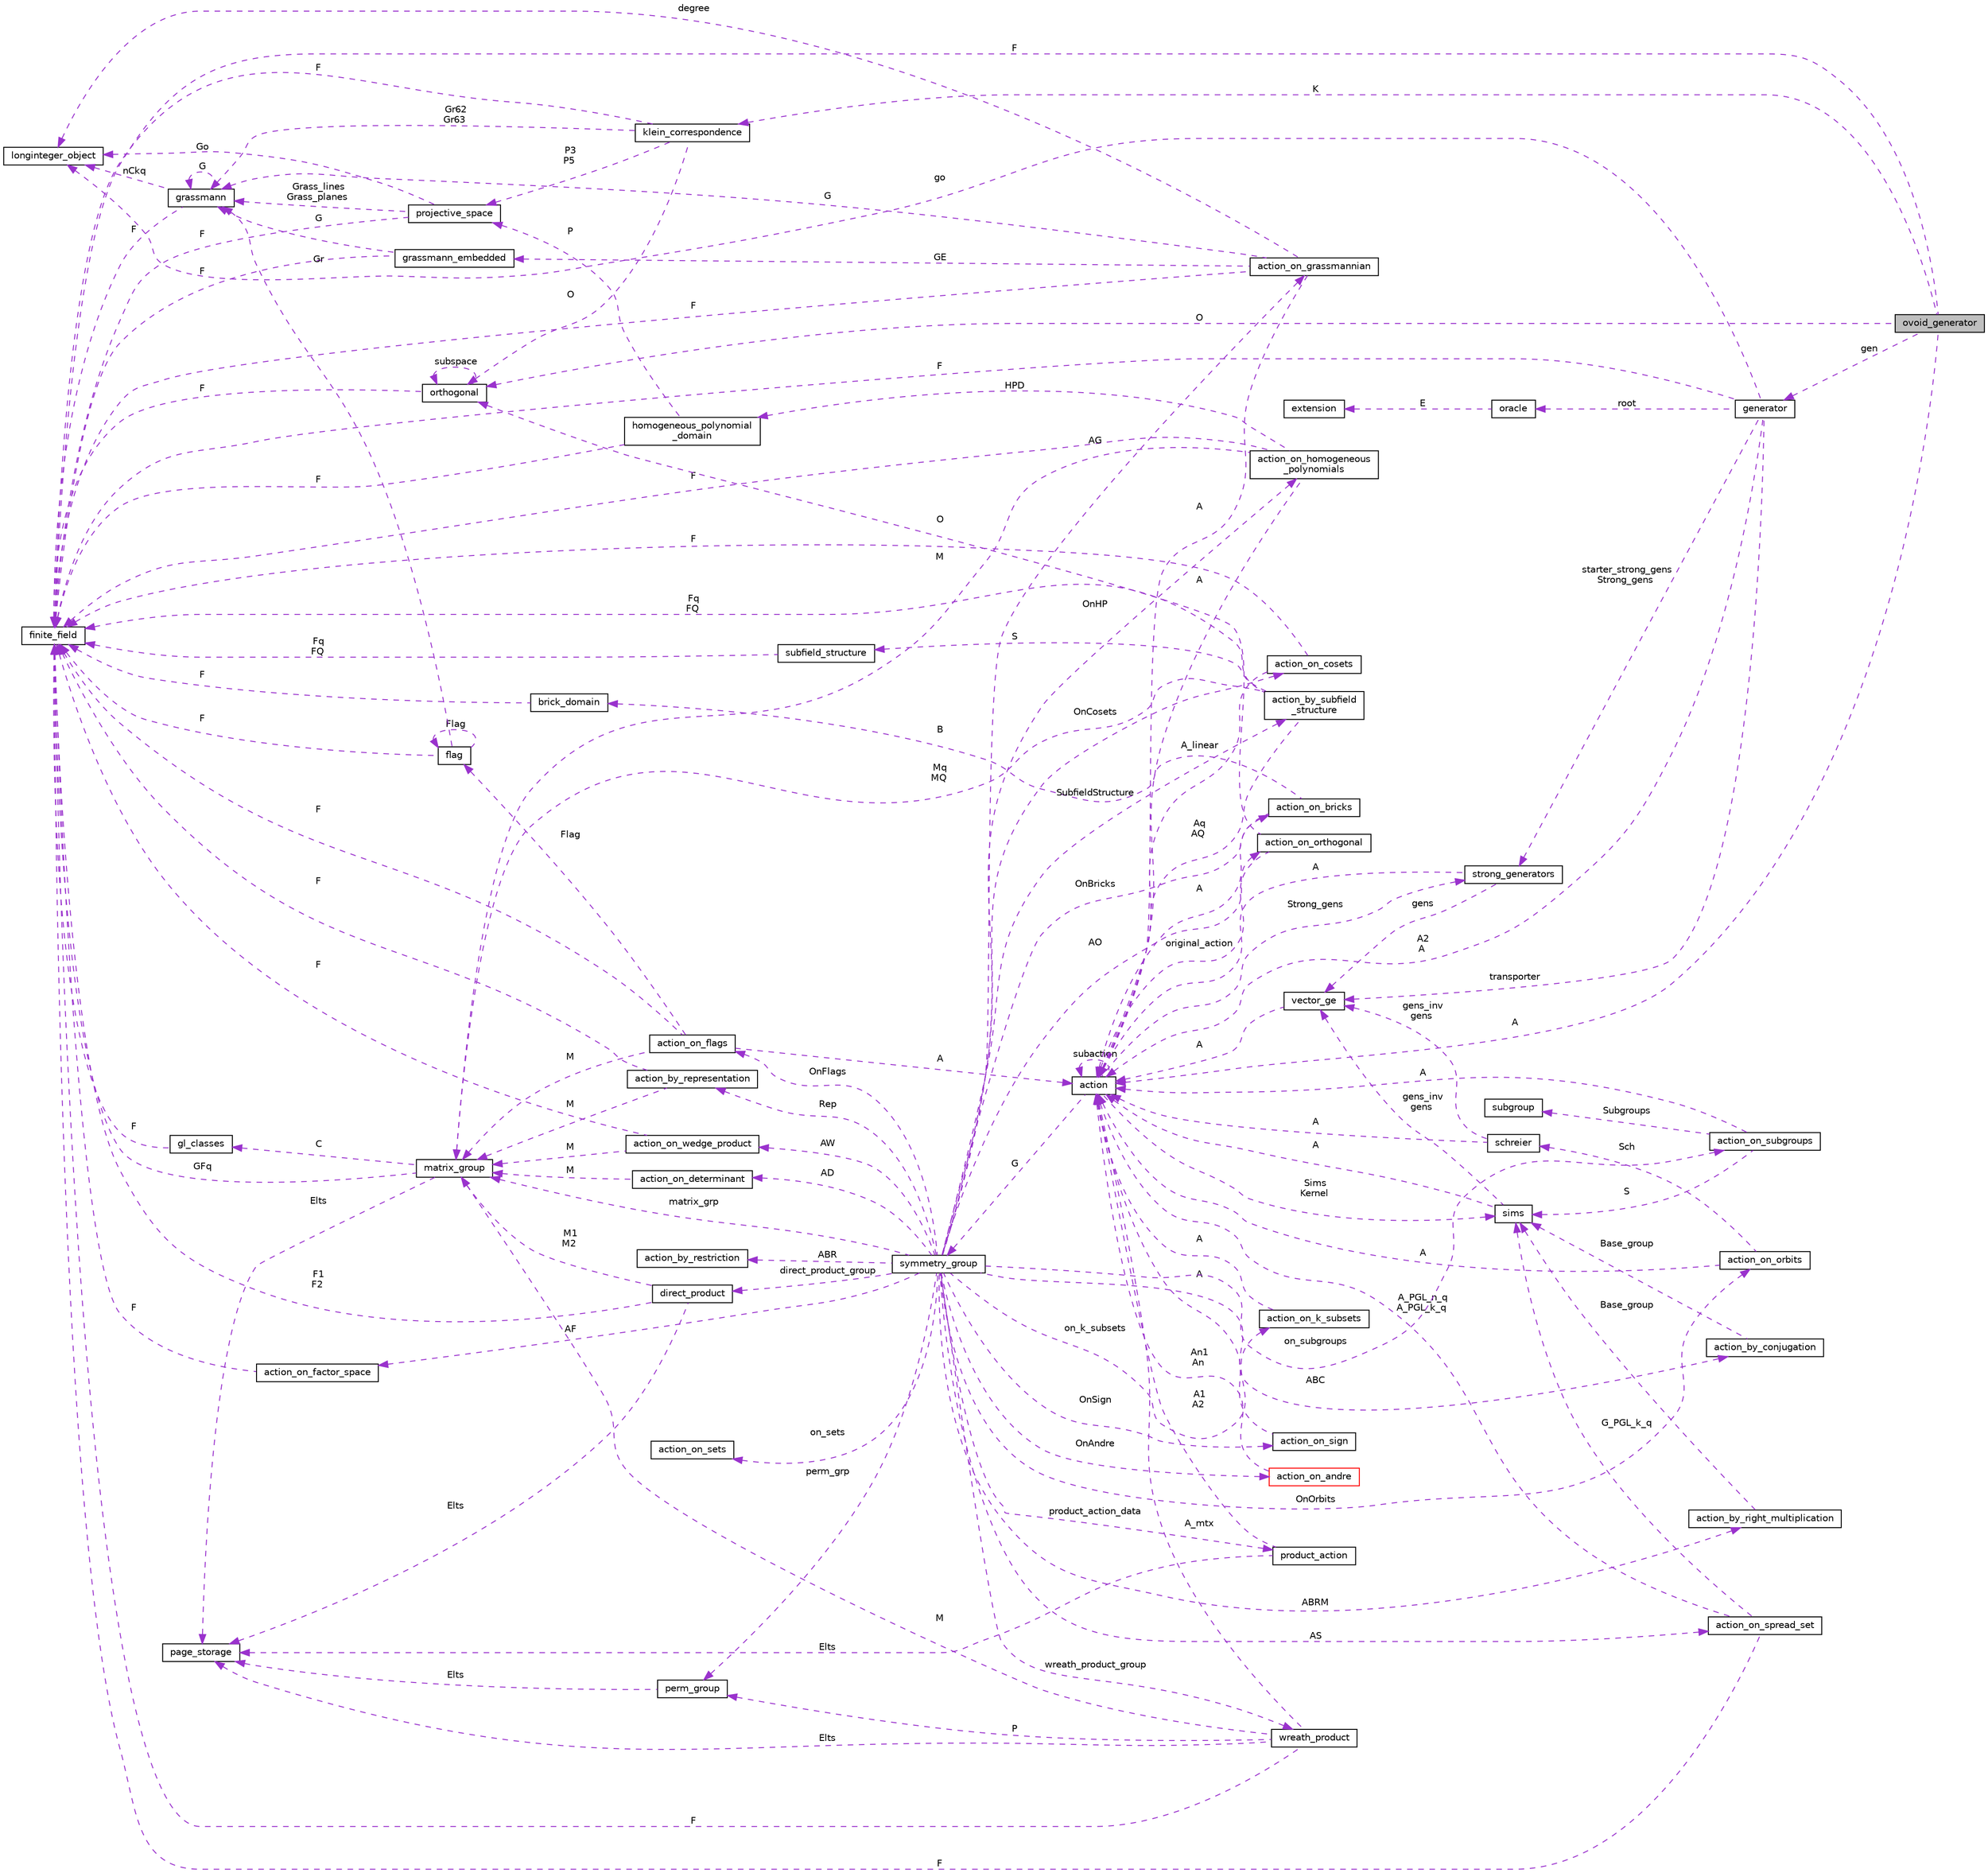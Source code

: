 digraph "ovoid_generator"
{
  edge [fontname="Helvetica",fontsize="10",labelfontname="Helvetica",labelfontsize="10"];
  node [fontname="Helvetica",fontsize="10",shape=record];
  rankdir="LR";
  Node1 [label="ovoid_generator",height=0.2,width=0.4,color="black", fillcolor="grey75", style="filled", fontcolor="black"];
  Node2 -> Node1 [dir="back",color="darkorchid3",fontsize="10",style="dashed",label=" gen" ,fontname="Helvetica"];
  Node2 [label="generator",height=0.2,width=0.4,color="black", fillcolor="white", style="filled",URL="$d7/d73/classgenerator.html"];
  Node3 -> Node2 [dir="back",color="darkorchid3",fontsize="10",style="dashed",label=" go" ,fontname="Helvetica"];
  Node3 [label="longinteger_object",height=0.2,width=0.4,color="black", fillcolor="white", style="filled",URL="$dd/d7e/classlonginteger__object.html"];
  Node4 -> Node2 [dir="back",color="darkorchid3",fontsize="10",style="dashed",label=" A2\nA" ,fontname="Helvetica"];
  Node4 [label="action",height=0.2,width=0.4,color="black", fillcolor="white", style="filled",URL="$d2/d86/classaction.html"];
  Node5 -> Node4 [dir="back",color="darkorchid3",fontsize="10",style="dashed",label=" G" ,fontname="Helvetica"];
  Node5 [label="symmetry_group",height=0.2,width=0.4,color="black", fillcolor="white", style="filled",URL="$dd/d3b/unionsymmetry__group.html"];
  Node6 -> Node5 [dir="back",color="darkorchid3",fontsize="10",style="dashed",label=" product_action_data" ,fontname="Helvetica"];
  Node6 [label="product_action",height=0.2,width=0.4,color="black", fillcolor="white", style="filled",URL="$d8/d74/classproduct__action.html"];
  Node7 -> Node6 [dir="back",color="darkorchid3",fontsize="10",style="dashed",label=" Elts" ,fontname="Helvetica"];
  Node7 [label="page_storage",height=0.2,width=0.4,color="black", fillcolor="white", style="filled",URL="$dc/d72/classpage__storage.html"];
  Node4 -> Node6 [dir="back",color="darkorchid3",fontsize="10",style="dashed",label=" A1\nA2" ,fontname="Helvetica"];
  Node8 -> Node5 [dir="back",color="darkorchid3",fontsize="10",style="dashed",label=" ABR" ,fontname="Helvetica"];
  Node8 [label="action_by_restriction",height=0.2,width=0.4,color="black", fillcolor="white", style="filled",URL="$d1/d7e/classaction__by__restriction.html"];
  Node9 -> Node5 [dir="back",color="darkorchid3",fontsize="10",style="dashed",label=" OnFlags" ,fontname="Helvetica"];
  Node9 [label="action_on_flags",height=0.2,width=0.4,color="black", fillcolor="white", style="filled",URL="$dd/dc4/classaction__on__flags.html"];
  Node4 -> Node9 [dir="back",color="darkorchid3",fontsize="10",style="dashed",label=" A" ,fontname="Helvetica"];
  Node10 -> Node9 [dir="back",color="darkorchid3",fontsize="10",style="dashed",label=" M" ,fontname="Helvetica"];
  Node10 [label="matrix_group",height=0.2,width=0.4,color="black", fillcolor="white", style="filled",URL="$d3/ded/classmatrix__group.html"];
  Node7 -> Node10 [dir="back",color="darkorchid3",fontsize="10",style="dashed",label=" Elts" ,fontname="Helvetica"];
  Node11 -> Node10 [dir="back",color="darkorchid3",fontsize="10",style="dashed",label=" C" ,fontname="Helvetica"];
  Node11 [label="gl_classes",height=0.2,width=0.4,color="black", fillcolor="white", style="filled",URL="$d6/dab/classgl__classes.html"];
  Node12 -> Node11 [dir="back",color="darkorchid3",fontsize="10",style="dashed",label=" F" ,fontname="Helvetica"];
  Node12 [label="finite_field",height=0.2,width=0.4,color="black", fillcolor="white", style="filled",URL="$df/d5a/classfinite__field.html"];
  Node12 -> Node10 [dir="back",color="darkorchid3",fontsize="10",style="dashed",label=" GFq" ,fontname="Helvetica"];
  Node13 -> Node9 [dir="back",color="darkorchid3",fontsize="10",style="dashed",label=" Flag" ,fontname="Helvetica"];
  Node13 [label="flag",height=0.2,width=0.4,color="black", fillcolor="white", style="filled",URL="$d8/d06/classflag.html"];
  Node13 -> Node13 [dir="back",color="darkorchid3",fontsize="10",style="dashed",label=" Flag" ,fontname="Helvetica"];
  Node14 -> Node13 [dir="back",color="darkorchid3",fontsize="10",style="dashed",label=" Gr" ,fontname="Helvetica"];
  Node14 [label="grassmann",height=0.2,width=0.4,color="black", fillcolor="white", style="filled",URL="$df/d02/classgrassmann.html"];
  Node3 -> Node14 [dir="back",color="darkorchid3",fontsize="10",style="dashed",label=" nCkq" ,fontname="Helvetica"];
  Node14 -> Node14 [dir="back",color="darkorchid3",fontsize="10",style="dashed",label=" G" ,fontname="Helvetica"];
  Node12 -> Node14 [dir="back",color="darkorchid3",fontsize="10",style="dashed",label=" F" ,fontname="Helvetica"];
  Node12 -> Node13 [dir="back",color="darkorchid3",fontsize="10",style="dashed",label=" F" ,fontname="Helvetica"];
  Node12 -> Node9 [dir="back",color="darkorchid3",fontsize="10",style="dashed",label=" F" ,fontname="Helvetica"];
  Node15 -> Node5 [dir="back",color="darkorchid3",fontsize="10",style="dashed",label=" AW" ,fontname="Helvetica"];
  Node15 [label="action_on_wedge_product",height=0.2,width=0.4,color="black", fillcolor="white", style="filled",URL="$d0/deb/classaction__on__wedge__product.html"];
  Node10 -> Node15 [dir="back",color="darkorchid3",fontsize="10",style="dashed",label=" M" ,fontname="Helvetica"];
  Node12 -> Node15 [dir="back",color="darkorchid3",fontsize="10",style="dashed",label=" F" ,fontname="Helvetica"];
  Node16 -> Node5 [dir="back",color="darkorchid3",fontsize="10",style="dashed",label=" AF" ,fontname="Helvetica"];
  Node16 [label="action_on_factor_space",height=0.2,width=0.4,color="black", fillcolor="white", style="filled",URL="$d5/d25/classaction__on__factor__space.html"];
  Node12 -> Node16 [dir="back",color="darkorchid3",fontsize="10",style="dashed",label=" F" ,fontname="Helvetica"];
  Node17 -> Node5 [dir="back",color="darkorchid3",fontsize="10",style="dashed",label=" OnCosets" ,fontname="Helvetica"];
  Node17 [label="action_on_cosets",height=0.2,width=0.4,color="black", fillcolor="white", style="filled",URL="$d3/d72/classaction__on__cosets.html"];
  Node4 -> Node17 [dir="back",color="darkorchid3",fontsize="10",style="dashed",label=" A_linear" ,fontname="Helvetica"];
  Node12 -> Node17 [dir="back",color="darkorchid3",fontsize="10",style="dashed",label=" F" ,fontname="Helvetica"];
  Node18 -> Node5 [dir="back",color="darkorchid3",fontsize="10",style="dashed",label=" AO" ,fontname="Helvetica"];
  Node18 [label="action_on_orthogonal",height=0.2,width=0.4,color="black", fillcolor="white", style="filled",URL="$dc/d87/classaction__on__orthogonal.html"];
  Node4 -> Node18 [dir="back",color="darkorchid3",fontsize="10",style="dashed",label=" original_action" ,fontname="Helvetica"];
  Node19 -> Node18 [dir="back",color="darkorchid3",fontsize="10",style="dashed",label=" O" ,fontname="Helvetica"];
  Node19 [label="orthogonal",height=0.2,width=0.4,color="black", fillcolor="white", style="filled",URL="$d7/daa/classorthogonal.html"];
  Node19 -> Node19 [dir="back",color="darkorchid3",fontsize="10",style="dashed",label=" subspace" ,fontname="Helvetica"];
  Node12 -> Node19 [dir="back",color="darkorchid3",fontsize="10",style="dashed",label=" F" ,fontname="Helvetica"];
  Node20 -> Node5 [dir="back",color="darkorchid3",fontsize="10",style="dashed",label=" AG" ,fontname="Helvetica"];
  Node20 [label="action_on_grassmannian",height=0.2,width=0.4,color="black", fillcolor="white", style="filled",URL="$d9/ddf/classaction__on__grassmannian.html"];
  Node3 -> Node20 [dir="back",color="darkorchid3",fontsize="10",style="dashed",label=" degree" ,fontname="Helvetica"];
  Node21 -> Node20 [dir="back",color="darkorchid3",fontsize="10",style="dashed",label=" GE" ,fontname="Helvetica"];
  Node21 [label="grassmann_embedded",height=0.2,width=0.4,color="black", fillcolor="white", style="filled",URL="$d4/dda/classgrassmann__embedded.html"];
  Node14 -> Node21 [dir="back",color="darkorchid3",fontsize="10",style="dashed",label=" G" ,fontname="Helvetica"];
  Node12 -> Node21 [dir="back",color="darkorchid3",fontsize="10",style="dashed",label=" F" ,fontname="Helvetica"];
  Node4 -> Node20 [dir="back",color="darkorchid3",fontsize="10",style="dashed",label=" A" ,fontname="Helvetica"];
  Node14 -> Node20 [dir="back",color="darkorchid3",fontsize="10",style="dashed",label=" G" ,fontname="Helvetica"];
  Node12 -> Node20 [dir="back",color="darkorchid3",fontsize="10",style="dashed",label=" F" ,fontname="Helvetica"];
  Node22 -> Node5 [dir="back",color="darkorchid3",fontsize="10",style="dashed",label=" OnHP" ,fontname="Helvetica"];
  Node22 [label="action_on_homogeneous\l_polynomials",height=0.2,width=0.4,color="black", fillcolor="white", style="filled",URL="$d5/dd4/classaction__on__homogeneous__polynomials.html"];
  Node4 -> Node22 [dir="back",color="darkorchid3",fontsize="10",style="dashed",label=" A" ,fontname="Helvetica"];
  Node10 -> Node22 [dir="back",color="darkorchid3",fontsize="10",style="dashed",label=" M" ,fontname="Helvetica"];
  Node12 -> Node22 [dir="back",color="darkorchid3",fontsize="10",style="dashed",label=" F" ,fontname="Helvetica"];
  Node23 -> Node22 [dir="back",color="darkorchid3",fontsize="10",style="dashed",label=" HPD" ,fontname="Helvetica"];
  Node23 [label="homogeneous_polynomial\l_domain",height=0.2,width=0.4,color="black", fillcolor="white", style="filled",URL="$d2/da7/classhomogeneous__polynomial__domain.html"];
  Node24 -> Node23 [dir="back",color="darkorchid3",fontsize="10",style="dashed",label=" P" ,fontname="Helvetica"];
  Node24 [label="projective_space",height=0.2,width=0.4,color="black", fillcolor="white", style="filled",URL="$d2/d17/classprojective__space.html"];
  Node3 -> Node24 [dir="back",color="darkorchid3",fontsize="10",style="dashed",label=" Go" ,fontname="Helvetica"];
  Node12 -> Node24 [dir="back",color="darkorchid3",fontsize="10",style="dashed",label=" F" ,fontname="Helvetica"];
  Node14 -> Node24 [dir="back",color="darkorchid3",fontsize="10",style="dashed",label=" Grass_lines\nGrass_planes" ,fontname="Helvetica"];
  Node12 -> Node23 [dir="back",color="darkorchid3",fontsize="10",style="dashed",label=" F" ,fontname="Helvetica"];
  Node25 -> Node5 [dir="back",color="darkorchid3",fontsize="10",style="dashed",label=" OnOrbits" ,fontname="Helvetica"];
  Node25 [label="action_on_orbits",height=0.2,width=0.4,color="black", fillcolor="white", style="filled",URL="$da/d89/classaction__on__orbits.html"];
  Node4 -> Node25 [dir="back",color="darkorchid3",fontsize="10",style="dashed",label=" A" ,fontname="Helvetica"];
  Node26 -> Node25 [dir="back",color="darkorchid3",fontsize="10",style="dashed",label=" Sch" ,fontname="Helvetica"];
  Node26 [label="schreier",height=0.2,width=0.4,color="black", fillcolor="white", style="filled",URL="$d3/dd6/classschreier.html"];
  Node4 -> Node26 [dir="back",color="darkorchid3",fontsize="10",style="dashed",label=" A" ,fontname="Helvetica"];
  Node27 -> Node26 [dir="back",color="darkorchid3",fontsize="10",style="dashed",label=" gens_inv\ngens" ,fontname="Helvetica"];
  Node27 [label="vector_ge",height=0.2,width=0.4,color="black", fillcolor="white", style="filled",URL="$d4/d6e/classvector__ge.html"];
  Node4 -> Node27 [dir="back",color="darkorchid3",fontsize="10",style="dashed",label=" A" ,fontname="Helvetica"];
  Node28 -> Node5 [dir="back",color="darkorchid3",fontsize="10",style="dashed",label=" AD" ,fontname="Helvetica"];
  Node28 [label="action_on_determinant",height=0.2,width=0.4,color="black", fillcolor="white", style="filled",URL="$d4/d32/classaction__on__determinant.html"];
  Node10 -> Node28 [dir="back",color="darkorchid3",fontsize="10",style="dashed",label=" M" ,fontname="Helvetica"];
  Node29 -> Node5 [dir="back",color="darkorchid3",fontsize="10",style="dashed",label=" on_k_subsets" ,fontname="Helvetica"];
  Node29 [label="action_on_k_subsets",height=0.2,width=0.4,color="black", fillcolor="white", style="filled",URL="$d3/d04/classaction__on__k__subsets.html"];
  Node4 -> Node29 [dir="back",color="darkorchid3",fontsize="10",style="dashed",label=" A" ,fontname="Helvetica"];
  Node30 -> Node5 [dir="back",color="darkorchid3",fontsize="10",style="dashed",label=" wreath_product_group" ,fontname="Helvetica"];
  Node30 [label="wreath_product",height=0.2,width=0.4,color="black", fillcolor="white", style="filled",URL="$d8/dfa/classwreath__product.html"];
  Node7 -> Node30 [dir="back",color="darkorchid3",fontsize="10",style="dashed",label=" Elts" ,fontname="Helvetica"];
  Node4 -> Node30 [dir="back",color="darkorchid3",fontsize="10",style="dashed",label=" A_mtx" ,fontname="Helvetica"];
  Node10 -> Node30 [dir="back",color="darkorchid3",fontsize="10",style="dashed",label=" M" ,fontname="Helvetica"];
  Node31 -> Node30 [dir="back",color="darkorchid3",fontsize="10",style="dashed",label=" P" ,fontname="Helvetica"];
  Node31 [label="perm_group",height=0.2,width=0.4,color="black", fillcolor="white", style="filled",URL="$df/d0a/classperm__group.html"];
  Node7 -> Node31 [dir="back",color="darkorchid3",fontsize="10",style="dashed",label=" Elts" ,fontname="Helvetica"];
  Node12 -> Node30 [dir="back",color="darkorchid3",fontsize="10",style="dashed",label=" F" ,fontname="Helvetica"];
  Node32 -> Node5 [dir="back",color="darkorchid3",fontsize="10",style="dashed",label=" on_subgroups" ,fontname="Helvetica"];
  Node32 [label="action_on_subgroups",height=0.2,width=0.4,color="black", fillcolor="white", style="filled",URL="$d6/da4/classaction__on__subgroups.html"];
  Node33 -> Node32 [dir="back",color="darkorchid3",fontsize="10",style="dashed",label=" Subgroups" ,fontname="Helvetica"];
  Node33 [label="subgroup",height=0.2,width=0.4,color="black", fillcolor="white", style="filled",URL="$d0/d0a/classsubgroup.html"];
  Node4 -> Node32 [dir="back",color="darkorchid3",fontsize="10",style="dashed",label=" A" ,fontname="Helvetica"];
  Node34 -> Node32 [dir="back",color="darkorchid3",fontsize="10",style="dashed",label=" S" ,fontname="Helvetica"];
  Node34 [label="sims",height=0.2,width=0.4,color="black", fillcolor="white", style="filled",URL="$d9/df3/classsims.html"];
  Node4 -> Node34 [dir="back",color="darkorchid3",fontsize="10",style="dashed",label=" A" ,fontname="Helvetica"];
  Node27 -> Node34 [dir="back",color="darkorchid3",fontsize="10",style="dashed",label=" gens_inv\ngens" ,fontname="Helvetica"];
  Node10 -> Node5 [dir="back",color="darkorchid3",fontsize="10",style="dashed",label=" matrix_grp" ,fontname="Helvetica"];
  Node35 -> Node5 [dir="back",color="darkorchid3",fontsize="10",style="dashed",label=" ABRM" ,fontname="Helvetica"];
  Node35 [label="action_by_right_multiplication",height=0.2,width=0.4,color="black", fillcolor="white", style="filled",URL="$d5/daa/classaction__by__right__multiplication.html"];
  Node34 -> Node35 [dir="back",color="darkorchid3",fontsize="10",style="dashed",label=" Base_group" ,fontname="Helvetica"];
  Node36 -> Node5 [dir="back",color="darkorchid3",fontsize="10",style="dashed",label=" direct_product_group" ,fontname="Helvetica"];
  Node36 [label="direct_product",height=0.2,width=0.4,color="black", fillcolor="white", style="filled",URL="$dc/daf/classdirect__product.html"];
  Node7 -> Node36 [dir="back",color="darkorchid3",fontsize="10",style="dashed",label=" Elts" ,fontname="Helvetica"];
  Node10 -> Node36 [dir="back",color="darkorchid3",fontsize="10",style="dashed",label=" M1\nM2" ,fontname="Helvetica"];
  Node12 -> Node36 [dir="back",color="darkorchid3",fontsize="10",style="dashed",label=" F1\nF2" ,fontname="Helvetica"];
  Node37 -> Node5 [dir="back",color="darkorchid3",fontsize="10",style="dashed",label=" OnBricks" ,fontname="Helvetica"];
  Node37 [label="action_on_bricks",height=0.2,width=0.4,color="black", fillcolor="white", style="filled",URL="$de/d56/classaction__on__bricks.html"];
  Node4 -> Node37 [dir="back",color="darkorchid3",fontsize="10",style="dashed",label=" A" ,fontname="Helvetica"];
  Node38 -> Node37 [dir="back",color="darkorchid3",fontsize="10",style="dashed",label=" B" ,fontname="Helvetica"];
  Node38 [label="brick_domain",height=0.2,width=0.4,color="black", fillcolor="white", style="filled",URL="$da/daf/classbrick__domain.html"];
  Node12 -> Node38 [dir="back",color="darkorchid3",fontsize="10",style="dashed",label=" F" ,fontname="Helvetica"];
  Node39 -> Node5 [dir="back",color="darkorchid3",fontsize="10",style="dashed",label=" ABC" ,fontname="Helvetica"];
  Node39 [label="action_by_conjugation",height=0.2,width=0.4,color="black", fillcolor="white", style="filled",URL="$d3/dda/classaction__by__conjugation.html"];
  Node34 -> Node39 [dir="back",color="darkorchid3",fontsize="10",style="dashed",label=" Base_group" ,fontname="Helvetica"];
  Node40 -> Node5 [dir="back",color="darkorchid3",fontsize="10",style="dashed",label=" OnSign" ,fontname="Helvetica"];
  Node40 [label="action_on_sign",height=0.2,width=0.4,color="black", fillcolor="white", style="filled",URL="$da/d06/classaction__on__sign.html"];
  Node4 -> Node40 [dir="back",color="darkorchid3",fontsize="10",style="dashed",label=" A" ,fontname="Helvetica"];
  Node41 -> Node5 [dir="back",color="darkorchid3",fontsize="10",style="dashed",label=" SubfieldStructure" ,fontname="Helvetica"];
  Node41 [label="action_by_subfield\l_structure",height=0.2,width=0.4,color="black", fillcolor="white", style="filled",URL="$dd/d67/classaction__by__subfield__structure.html"];
  Node4 -> Node41 [dir="back",color="darkorchid3",fontsize="10",style="dashed",label=" Aq\nAQ" ,fontname="Helvetica"];
  Node42 -> Node41 [dir="back",color="darkorchid3",fontsize="10",style="dashed",label=" S" ,fontname="Helvetica"];
  Node42 [label="subfield_structure",height=0.2,width=0.4,color="black", fillcolor="white", style="filled",URL="$d4/d43/classsubfield__structure.html"];
  Node12 -> Node42 [dir="back",color="darkorchid3",fontsize="10",style="dashed",label=" Fq\nFQ" ,fontname="Helvetica"];
  Node10 -> Node41 [dir="back",color="darkorchid3",fontsize="10",style="dashed",label=" Mq\nMQ" ,fontname="Helvetica"];
  Node12 -> Node41 [dir="back",color="darkorchid3",fontsize="10",style="dashed",label=" Fq\nFQ" ,fontname="Helvetica"];
  Node43 -> Node5 [dir="back",color="darkorchid3",fontsize="10",style="dashed",label=" on_sets" ,fontname="Helvetica"];
  Node43 [label="action_on_sets",height=0.2,width=0.4,color="black", fillcolor="white", style="filled",URL="$da/d37/classaction__on__sets.html"];
  Node31 -> Node5 [dir="back",color="darkorchid3",fontsize="10",style="dashed",label=" perm_grp" ,fontname="Helvetica"];
  Node44 -> Node5 [dir="back",color="darkorchid3",fontsize="10",style="dashed",label=" Rep" ,fontname="Helvetica"];
  Node44 [label="action_by_representation",height=0.2,width=0.4,color="black", fillcolor="white", style="filled",URL="$d1/d9d/classaction__by__representation.html"];
  Node10 -> Node44 [dir="back",color="darkorchid3",fontsize="10",style="dashed",label=" M" ,fontname="Helvetica"];
  Node12 -> Node44 [dir="back",color="darkorchid3",fontsize="10",style="dashed",label=" F" ,fontname="Helvetica"];
  Node45 -> Node5 [dir="back",color="darkorchid3",fontsize="10",style="dashed",label=" AS" ,fontname="Helvetica"];
  Node45 [label="action_on_spread_set",height=0.2,width=0.4,color="black", fillcolor="white", style="filled",URL="$d2/d7a/classaction__on__spread__set.html"];
  Node4 -> Node45 [dir="back",color="darkorchid3",fontsize="10",style="dashed",label=" A_PGL_n_q\nA_PGL_k_q" ,fontname="Helvetica"];
  Node34 -> Node45 [dir="back",color="darkorchid3",fontsize="10",style="dashed",label=" G_PGL_k_q" ,fontname="Helvetica"];
  Node12 -> Node45 [dir="back",color="darkorchid3",fontsize="10",style="dashed",label=" F" ,fontname="Helvetica"];
  Node46 -> Node5 [dir="back",color="darkorchid3",fontsize="10",style="dashed",label=" OnAndre" ,fontname="Helvetica"];
  Node46 [label="action_on_andre",height=0.2,width=0.4,color="red", fillcolor="white", style="filled",URL="$da/d32/classaction__on__andre.html"];
  Node4 -> Node46 [dir="back",color="darkorchid3",fontsize="10",style="dashed",label=" An1\nAn" ,fontname="Helvetica"];
  Node4 -> Node4 [dir="back",color="darkorchid3",fontsize="10",style="dashed",label=" subaction" ,fontname="Helvetica"];
  Node48 -> Node4 [dir="back",color="darkorchid3",fontsize="10",style="dashed",label=" Strong_gens" ,fontname="Helvetica"];
  Node48 [label="strong_generators",height=0.2,width=0.4,color="black", fillcolor="white", style="filled",URL="$dc/d09/classstrong__generators.html"];
  Node4 -> Node48 [dir="back",color="darkorchid3",fontsize="10",style="dashed",label=" A" ,fontname="Helvetica"];
  Node27 -> Node48 [dir="back",color="darkorchid3",fontsize="10",style="dashed",label=" gens" ,fontname="Helvetica"];
  Node34 -> Node4 [dir="back",color="darkorchid3",fontsize="10",style="dashed",label=" Sims\nKernel" ,fontname="Helvetica"];
  Node27 -> Node2 [dir="back",color="darkorchid3",fontsize="10",style="dashed",label=" transporter" ,fontname="Helvetica"];
  Node48 -> Node2 [dir="back",color="darkorchid3",fontsize="10",style="dashed",label=" starter_strong_gens\nStrong_gens" ,fontname="Helvetica"];
  Node12 -> Node2 [dir="back",color="darkorchid3",fontsize="10",style="dashed",label=" F" ,fontname="Helvetica"];
  Node49 -> Node2 [dir="back",color="darkorchid3",fontsize="10",style="dashed",label=" root" ,fontname="Helvetica"];
  Node49 [label="oracle",height=0.2,width=0.4,color="black", fillcolor="white", style="filled",URL="$d7/da7/classoracle.html"];
  Node50 -> Node49 [dir="back",color="darkorchid3",fontsize="10",style="dashed",label=" E" ,fontname="Helvetica"];
  Node50 [label="extension",height=0.2,width=0.4,color="black", fillcolor="white", style="filled",URL="$df/d82/classextension.html"];
  Node4 -> Node1 [dir="back",color="darkorchid3",fontsize="10",style="dashed",label=" A" ,fontname="Helvetica"];
  Node19 -> Node1 [dir="back",color="darkorchid3",fontsize="10",style="dashed",label=" O" ,fontname="Helvetica"];
  Node51 -> Node1 [dir="back",color="darkorchid3",fontsize="10",style="dashed",label=" K" ,fontname="Helvetica"];
  Node51 [label="klein_correspondence",height=0.2,width=0.4,color="black", fillcolor="white", style="filled",URL="$d7/d99/classklein__correspondence.html"];
  Node19 -> Node51 [dir="back",color="darkorchid3",fontsize="10",style="dashed",label=" O" ,fontname="Helvetica"];
  Node24 -> Node51 [dir="back",color="darkorchid3",fontsize="10",style="dashed",label=" P3\nP5" ,fontname="Helvetica"];
  Node14 -> Node51 [dir="back",color="darkorchid3",fontsize="10",style="dashed",label=" Gr62\nGr63" ,fontname="Helvetica"];
  Node12 -> Node51 [dir="back",color="darkorchid3",fontsize="10",style="dashed",label=" F" ,fontname="Helvetica"];
  Node12 -> Node1 [dir="back",color="darkorchid3",fontsize="10",style="dashed",label=" F" ,fontname="Helvetica"];
}
